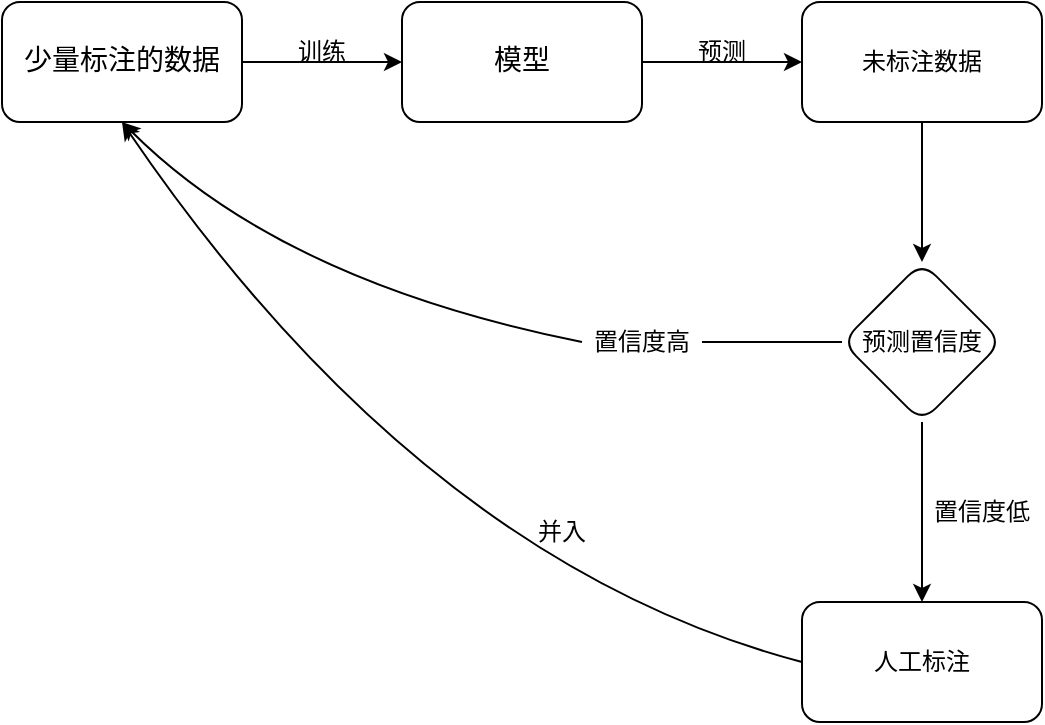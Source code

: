 <mxfile>
    <diagram id="qBIcSFcIwXlhajAM3ZVy" name="第 1 页">
        <mxGraphModel dx="759" dy="785" grid="1" gridSize="10" guides="1" tooltips="1" connect="1" arrows="1" fold="1" page="1" pageScale="1" pageWidth="827" pageHeight="1169" background="none" math="0" shadow="0">
            <root>
                <mxCell id="0"/>
                <mxCell id="1" parent="0"/>
                <mxCell id="5" value="" style="edgeStyle=none;html=1;curved=1;" parent="1" source="3" target="4" edge="1">
                    <mxGeometry relative="1" as="geometry"/>
                </mxCell>
                <mxCell id="3" value="&lt;div style=&quot;font-family: &amp;#34;fira code light&amp;#34; , &amp;#34;consolas&amp;#34; , &amp;#34;monaco&amp;#34; , &amp;#34;courier new&amp;#34; , monospace , &amp;#34;consolas&amp;#34; , &amp;#34;courier new&amp;#34; , monospace ; font-size: 14px ; line-height: 19px&quot;&gt;少量标注的数据&lt;/div&gt;" style="rounded=1;whiteSpace=wrap;html=1;" parent="1" vertex="1">
                    <mxGeometry x="350" y="370" width="120" height="60" as="geometry"/>
                </mxCell>
                <mxCell id="8" value="" style="edgeStyle=none;html=1;curved=1;" parent="1" source="4" target="7" edge="1">
                    <mxGeometry relative="1" as="geometry"/>
                </mxCell>
                <mxCell id="4" value="&lt;div style=&quot;font-family: &amp;#34;fira code light&amp;#34; , &amp;#34;consolas&amp;#34; , &amp;#34;monaco&amp;#34; , &amp;#34;courier new&amp;#34; , monospace , &amp;#34;consolas&amp;#34; , &amp;#34;courier new&amp;#34; , monospace ; font-size: 14px ; line-height: 19px&quot;&gt;模型&lt;/div&gt;" style="whiteSpace=wrap;html=1;rounded=1;fillColor=default;strokeColor=default;" parent="1" vertex="1">
                    <mxGeometry x="550" y="370" width="120" height="60" as="geometry"/>
                </mxCell>
                <mxCell id="6" value="训练" style="text;html=1;strokeColor=none;fillColor=none;align=center;verticalAlign=middle;whiteSpace=wrap;rounded=0;" parent="1" vertex="1">
                    <mxGeometry x="480" y="380" width="60" height="30" as="geometry"/>
                </mxCell>
                <mxCell id="14" value="" style="edgeStyle=none;html=1;" edge="1" parent="1" source="7" target="13">
                    <mxGeometry relative="1" as="geometry"/>
                </mxCell>
                <mxCell id="7" value="未标注数据" style="whiteSpace=wrap;html=1;rounded=1;" parent="1" vertex="1">
                    <mxGeometry x="750" y="370" width="120" height="60" as="geometry"/>
                </mxCell>
                <mxCell id="11" value="并入" style="text;html=1;strokeColor=none;fillColor=none;align=center;verticalAlign=middle;whiteSpace=wrap;rounded=0;" parent="1" vertex="1">
                    <mxGeometry x="600" y="620" width="60" height="30" as="geometry"/>
                </mxCell>
                <mxCell id="12" value="预测" style="text;html=1;strokeColor=none;fillColor=none;align=center;verticalAlign=middle;whiteSpace=wrap;rounded=0;" parent="1" vertex="1">
                    <mxGeometry x="680" y="380" width="60" height="30" as="geometry"/>
                </mxCell>
                <mxCell id="21" value="" style="edgeStyle=none;html=1;" edge="1" parent="1" source="13" target="20">
                    <mxGeometry relative="1" as="geometry"/>
                </mxCell>
                <mxCell id="13" value="预测置信度" style="rhombus;whiteSpace=wrap;html=1;rounded=1;" vertex="1" parent="1">
                    <mxGeometry x="770" y="500" width="80" height="80" as="geometry"/>
                </mxCell>
                <mxCell id="17" value="置信度高" style="text;html=1;strokeColor=none;fillColor=none;align=center;verticalAlign=middle;whiteSpace=wrap;rounded=0;" vertex="1" parent="1">
                    <mxGeometry x="640" y="525" width="60" height="30" as="geometry"/>
                </mxCell>
                <mxCell id="18" value="" style="edgeStyle=none;html=1;endArrow=none;" edge="1" parent="1" source="13" target="17">
                    <mxGeometry relative="1" as="geometry">
                        <mxPoint x="770" y="540" as="sourcePoint"/>
                        <mxPoint x="710" y="540" as="targetPoint"/>
                    </mxGeometry>
                </mxCell>
                <mxCell id="19" value="" style="curved=1;endArrow=classic;html=1;exitX=0;exitY=0.5;exitDx=0;exitDy=0;entryX=0.5;entryY=1;entryDx=0;entryDy=0;" edge="1" parent="1" source="17" target="3">
                    <mxGeometry width="50" height="50" relative="1" as="geometry">
                        <mxPoint x="520" y="540" as="sourcePoint"/>
                        <mxPoint x="570" y="490" as="targetPoint"/>
                        <Array as="points">
                            <mxPoint x="490" y="510"/>
                        </Array>
                    </mxGeometry>
                </mxCell>
                <mxCell id="20" value="人工标注" style="whiteSpace=wrap;html=1;rounded=1;" vertex="1" parent="1">
                    <mxGeometry x="750" y="670" width="120" height="60" as="geometry"/>
                </mxCell>
                <mxCell id="22" value="置信度低" style="text;html=1;strokeColor=none;fillColor=none;align=center;verticalAlign=middle;whiteSpace=wrap;rounded=0;" vertex="1" parent="1">
                    <mxGeometry x="810" y="610" width="60" height="30" as="geometry"/>
                </mxCell>
                <mxCell id="23" value="" style="curved=1;endArrow=classic;html=1;exitX=0;exitY=0.5;exitDx=0;exitDy=0;" edge="1" parent="1" source="20">
                    <mxGeometry width="50" height="50" relative="1" as="geometry">
                        <mxPoint x="510" y="650" as="sourcePoint"/>
                        <mxPoint x="410" y="430" as="targetPoint"/>
                        <Array as="points">
                            <mxPoint x="560" y="650"/>
                        </Array>
                    </mxGeometry>
                </mxCell>
            </root>
        </mxGraphModel>
    </diagram>
</mxfile>